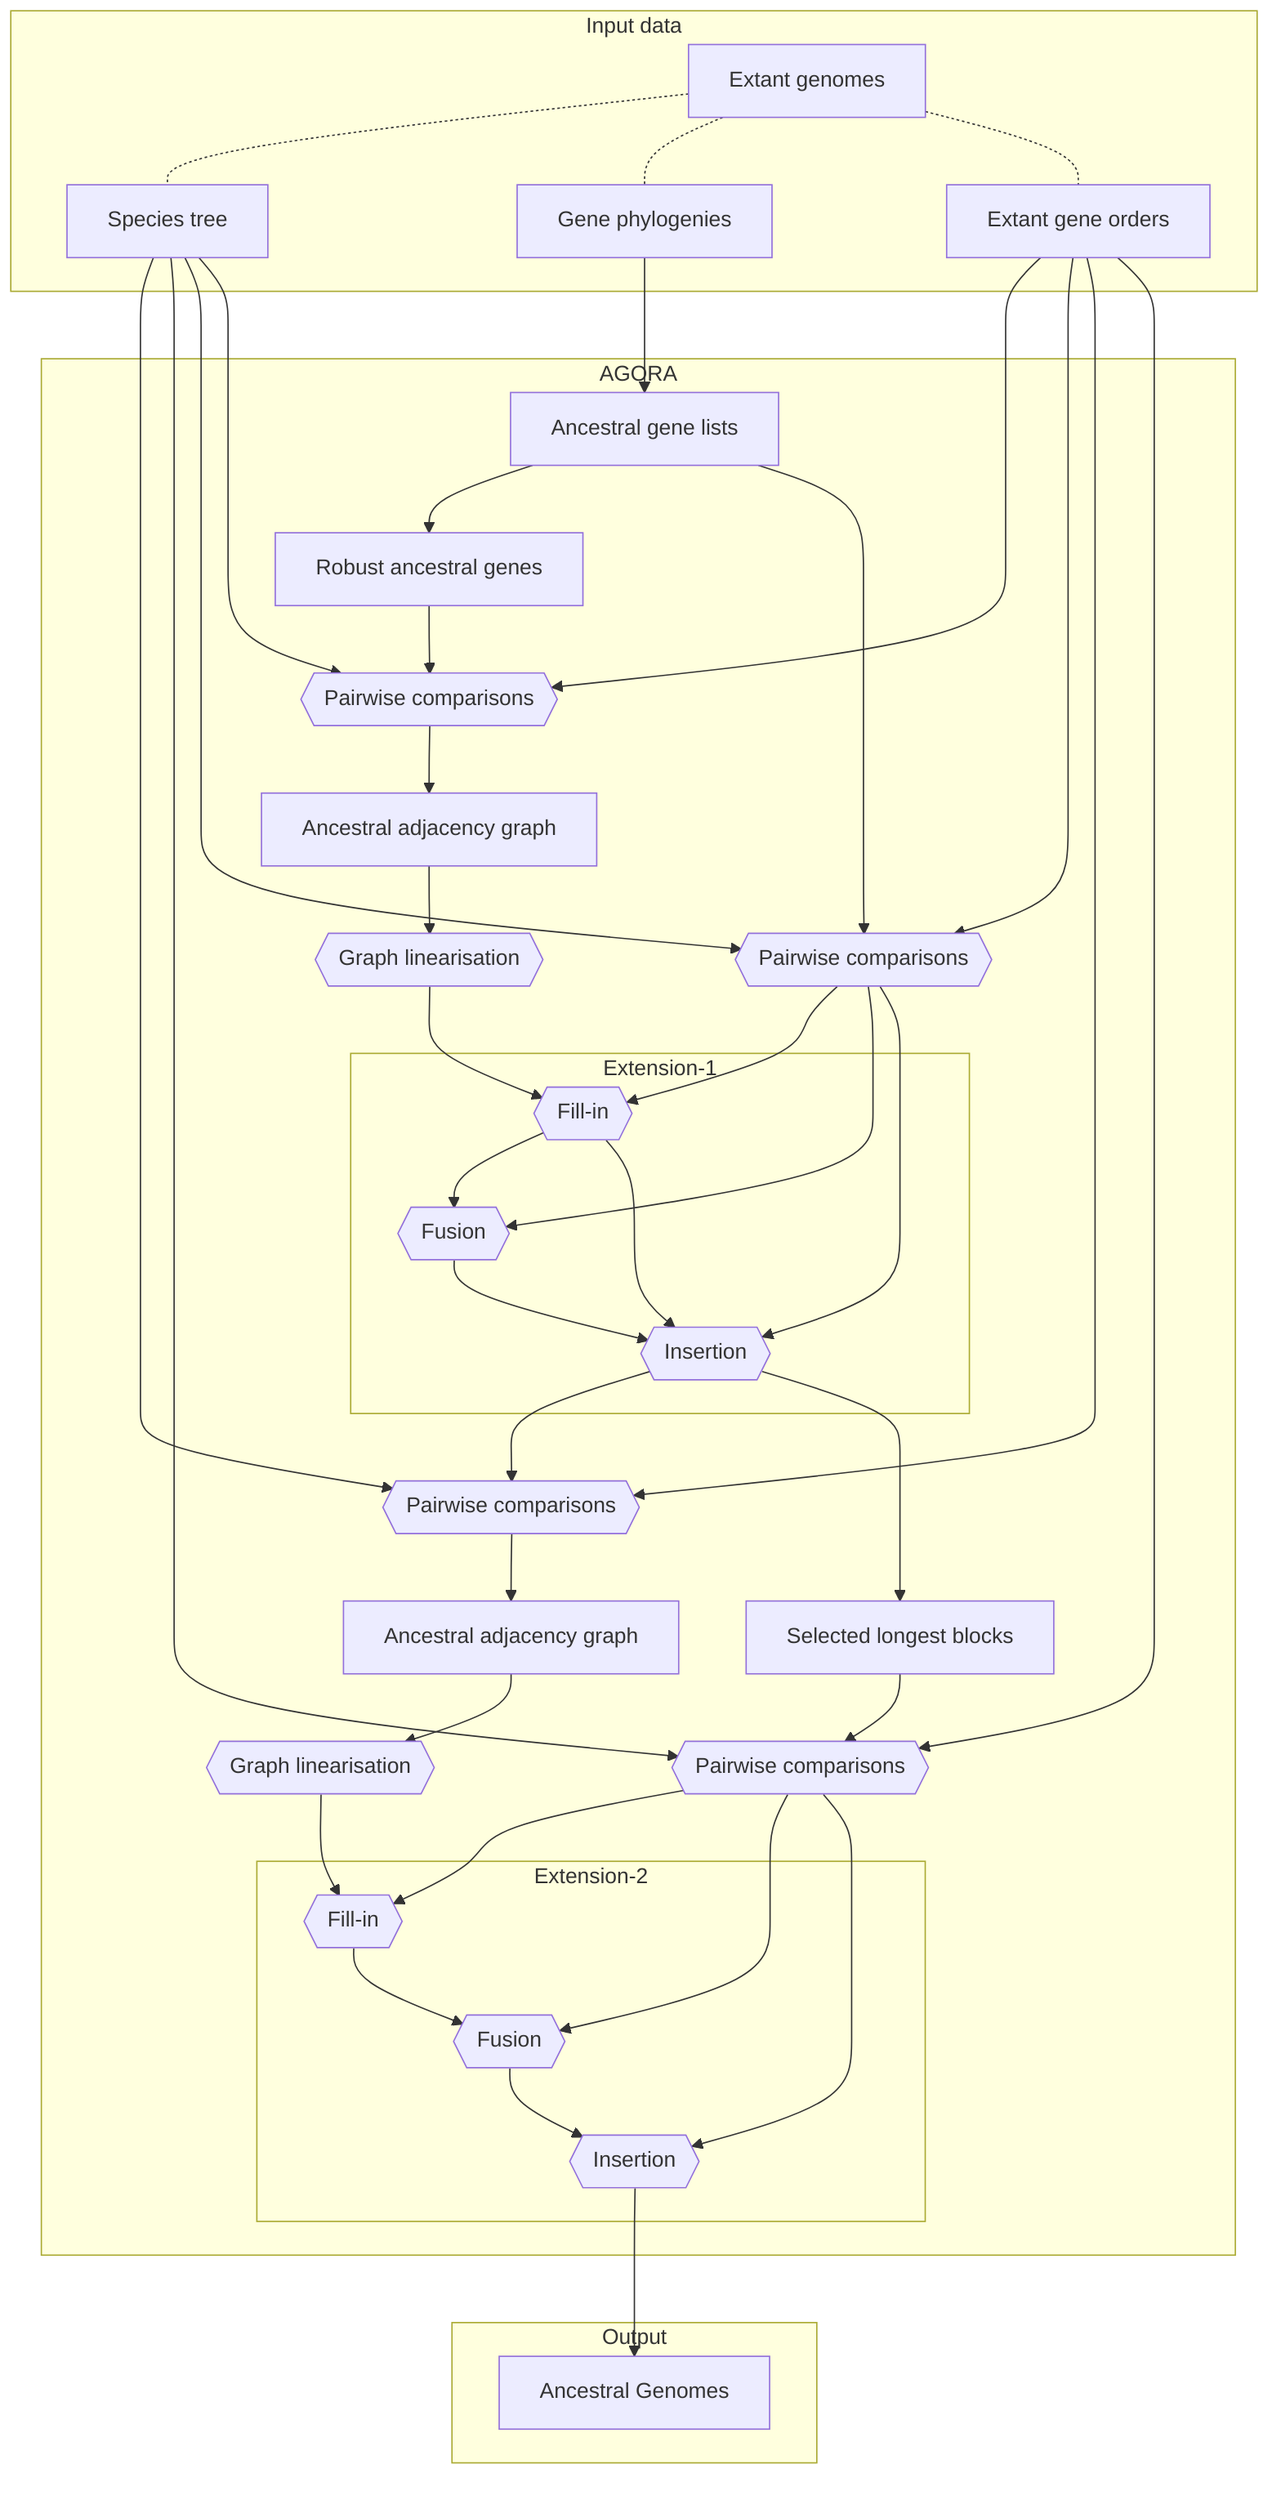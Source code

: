 graph TD
  subgraph Input data
    A[Extant genomes]
    B[Species tree]
    C[Gene phylogenies]
    D[Extant gene orders]
  end
  subgraph AGORA
    E[Ancestral gene lists]
    EE[Robust ancestral genes]
    F{{Pairwise comparisons}}
    FF{{Pairwise comparisons}}
    G[Ancestral adjacency graph]
    H{{Graph linearisation}}
    subgraph Extension-1
      L{{Fill-in}}
      M{{Fusion}}
      N{{Insertion}}
    end
    O[Selected longest blocks]
    J{{Pairwise comparisons}}
    JJ{{Pairwise comparisons}}
    P[Ancestral adjacency graph]
    Q{{Graph linearisation}}
    subgraph Extension-2
      R{{Fill-in}}
      S{{Fusion}}
      T{{Insertion}}
    end
  end
  subgraph Output
    K[Ancestral Genomes]
  end
  A -.- B & C & D
  C --> E
  B --> J & JJ & F & FF
  D --> FF & F & J & JJ
  E --> EE --> FF --> G --> H --> L --> M --> N --> J --> P --> Q --> R --> S --> T --> K
  L --> N
  E --> F --> L & M & N
  N --> O --> JJ --> R & S & T